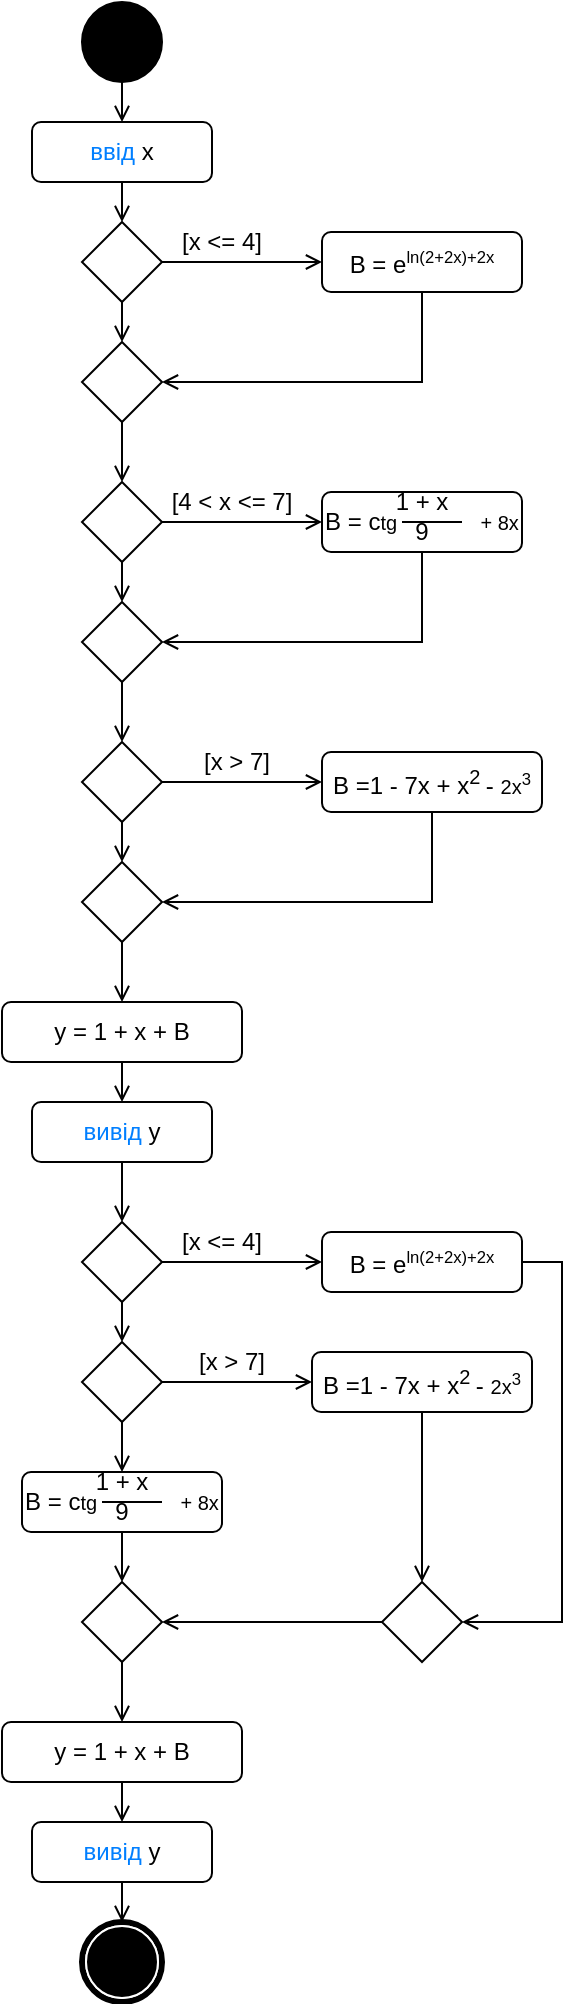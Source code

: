 <mxfile version="15.3.5" type="device"><diagram name="Page-1" id="0783ab3e-0a74-02c8-0abd-f7b4e66b4bec"><mxGraphModel dx="733" dy="660" grid="1" gridSize="10" guides="1" tooltips="1" connect="1" arrows="1" fold="1" page="1" pageScale="1" pageWidth="850" pageHeight="1100" background="none" math="0" shadow="0"><root><mxCell id="0"/><mxCell id="1" parent="0"/><mxCell id="hS_jSJqkfik35FkemyzX-2" style="edgeStyle=none;curved=1;rounded=0;orthogonalLoop=1;jettySize=auto;html=1;exitX=0.5;exitY=1;exitDx=0;exitDy=0;entryX=0.5;entryY=0;entryDx=0;entryDy=0;endArrow=open;sourcePerimeterSpacing=8;targetPerimeterSpacing=8;endFill=0;" parent="1" source="60571a20871a0731-4" target="hS_jSJqkfik35FkemyzX-1" edge="1"><mxGeometry relative="1" as="geometry"/></mxCell><mxCell id="60571a20871a0731-4" value="" style="ellipse;whiteSpace=wrap;html=1;rounded=0;shadow=0;comic=0;labelBackgroundColor=none;strokeWidth=1;fillColor=#000000;fontFamily=Verdana;fontSize=12;align=center;" parent="1" vertex="1"><mxGeometry x="400" y="10" width="40" height="40" as="geometry"/></mxCell><mxCell id="60571a20871a0731-5" value="" style="shape=mxgraph.bpmn.shape;html=1;verticalLabelPosition=bottom;labelBackgroundColor=#ffffff;verticalAlign=top;perimeter=ellipsePerimeter;outline=end;symbol=terminate;rounded=0;shadow=0;comic=0;strokeWidth=1;fontFamily=Verdana;fontSize=12;align=center;" parent="1" vertex="1"><mxGeometry x="400" y="970" width="40" height="40" as="geometry"/></mxCell><mxCell id="hS_jSJqkfik35FkemyzX-10" style="edgeStyle=none;curved=1;rounded=0;orthogonalLoop=1;jettySize=auto;html=1;exitX=0.5;exitY=1;exitDx=0;exitDy=0;entryX=0.5;entryY=0;entryDx=0;entryDy=0;endArrow=open;endFill=0;sourcePerimeterSpacing=8;targetPerimeterSpacing=8;" parent="1" source="hS_jSJqkfik35FkemyzX-1" target="hS_jSJqkfik35FkemyzX-4" edge="1"><mxGeometry relative="1" as="geometry"/></mxCell><mxCell id="hS_jSJqkfik35FkemyzX-1" value="&lt;font color=&quot;#007fff&quot;&gt;ввід&lt;/font&gt; x" style="rounded=1;whiteSpace=wrap;html=1;hachureGap=4;pointerEvents=0;" parent="1" vertex="1"><mxGeometry x="375" y="70" width="90" height="30" as="geometry"/></mxCell><mxCell id="hS_jSJqkfik35FkemyzX-11" style="edgeStyle=none;curved=1;rounded=0;orthogonalLoop=1;jettySize=auto;html=1;exitX=0.5;exitY=1;exitDx=0;exitDy=0;entryX=0.5;entryY=0;entryDx=0;entryDy=0;endArrow=open;endFill=0;sourcePerimeterSpacing=8;targetPerimeterSpacing=8;" parent="1" source="hS_jSJqkfik35FkemyzX-4" target="hS_jSJqkfik35FkemyzX-5" edge="1"><mxGeometry relative="1" as="geometry"/></mxCell><mxCell id="hS_jSJqkfik35FkemyzX-17" style="edgeStyle=none;curved=1;rounded=0;orthogonalLoop=1;jettySize=auto;html=1;exitX=1;exitY=0.5;exitDx=0;exitDy=0;entryX=0;entryY=0.5;entryDx=0;entryDy=0;endArrow=open;endFill=0;sourcePerimeterSpacing=8;targetPerimeterSpacing=8;" parent="1" source="hS_jSJqkfik35FkemyzX-4" target="hS_jSJqkfik35FkemyzX-16" edge="1"><mxGeometry relative="1" as="geometry"/></mxCell><mxCell id="hS_jSJqkfik35FkemyzX-4" value="" style="rhombus;whiteSpace=wrap;html=1;hachureGap=4;pointerEvents=0;" parent="1" vertex="1"><mxGeometry x="400" y="120" width="40" height="40" as="geometry"/></mxCell><mxCell id="hS_jSJqkfik35FkemyzX-12" style="edgeStyle=none;curved=1;rounded=0;orthogonalLoop=1;jettySize=auto;html=1;exitX=0.5;exitY=1;exitDx=0;exitDy=0;entryX=0.5;entryY=0;entryDx=0;entryDy=0;endArrow=open;endFill=0;sourcePerimeterSpacing=8;targetPerimeterSpacing=8;" parent="1" source="hS_jSJqkfik35FkemyzX-5" target="hS_jSJqkfik35FkemyzX-6" edge="1"><mxGeometry relative="1" as="geometry"/></mxCell><mxCell id="hS_jSJqkfik35FkemyzX-5" value="" style="rhombus;whiteSpace=wrap;html=1;hachureGap=4;pointerEvents=0;" parent="1" vertex="1"><mxGeometry x="400" y="180" width="40" height="40" as="geometry"/></mxCell><mxCell id="hS_jSJqkfik35FkemyzX-13" style="edgeStyle=none;curved=1;rounded=0;orthogonalLoop=1;jettySize=auto;html=1;exitX=0.5;exitY=1;exitDx=0;exitDy=0;entryX=0.5;entryY=0;entryDx=0;entryDy=0;endArrow=open;endFill=0;sourcePerimeterSpacing=8;targetPerimeterSpacing=8;" parent="1" source="hS_jSJqkfik35FkemyzX-6" target="hS_jSJqkfik35FkemyzX-7" edge="1"><mxGeometry relative="1" as="geometry"/></mxCell><mxCell id="hS_jSJqkfik35FkemyzX-25" style="edgeStyle=none;rounded=0;orthogonalLoop=1;jettySize=auto;html=1;exitX=1;exitY=0.5;exitDx=0;exitDy=0;entryX=0;entryY=0.5;entryDx=0;entryDy=0;endArrow=open;endFill=0;sourcePerimeterSpacing=8;targetPerimeterSpacing=8;" parent="1" source="hS_jSJqkfik35FkemyzX-6" target="hS_jSJqkfik35FkemyzX-21" edge="1"><mxGeometry relative="1" as="geometry"/></mxCell><mxCell id="hS_jSJqkfik35FkemyzX-6" value="" style="rhombus;whiteSpace=wrap;html=1;hachureGap=4;pointerEvents=0;" parent="1" vertex="1"><mxGeometry x="400" y="250" width="40" height="40" as="geometry"/></mxCell><mxCell id="hS_jSJqkfik35FkemyzX-14" style="edgeStyle=none;curved=1;rounded=0;orthogonalLoop=1;jettySize=auto;html=1;exitX=0.5;exitY=1;exitDx=0;exitDy=0;entryX=0.5;entryY=0;entryDx=0;entryDy=0;endArrow=open;endFill=0;sourcePerimeterSpacing=8;targetPerimeterSpacing=8;" parent="1" source="hS_jSJqkfik35FkemyzX-7" target="hS_jSJqkfik35FkemyzX-8" edge="1"><mxGeometry relative="1" as="geometry"/></mxCell><mxCell id="hS_jSJqkfik35FkemyzX-7" value="" style="rhombus;whiteSpace=wrap;html=1;hachureGap=4;pointerEvents=0;" parent="1" vertex="1"><mxGeometry x="400" y="310" width="40" height="40" as="geometry"/></mxCell><mxCell id="hS_jSJqkfik35FkemyzX-15" style="edgeStyle=none;curved=1;rounded=0;orthogonalLoop=1;jettySize=auto;html=1;exitX=0.5;exitY=1;exitDx=0;exitDy=0;entryX=0.5;entryY=0;entryDx=0;entryDy=0;endArrow=open;endFill=0;sourcePerimeterSpacing=8;targetPerimeterSpacing=8;" parent="1" source="hS_jSJqkfik35FkemyzX-8" target="hS_jSJqkfik35FkemyzX-9" edge="1"><mxGeometry relative="1" as="geometry"/></mxCell><mxCell id="hS_jSJqkfik35FkemyzX-28" style="edgeStyle=none;rounded=0;orthogonalLoop=1;jettySize=auto;html=1;exitX=1;exitY=0.5;exitDx=0;exitDy=0;entryX=0;entryY=0.5;entryDx=0;entryDy=0;endArrow=open;endFill=0;sourcePerimeterSpacing=8;targetPerimeterSpacing=8;" parent="1" source="hS_jSJqkfik35FkemyzX-8" target="hS_jSJqkfik35FkemyzX-27" edge="1"><mxGeometry relative="1" as="geometry"/></mxCell><mxCell id="hS_jSJqkfik35FkemyzX-8" value="" style="rhombus;whiteSpace=wrap;html=1;hachureGap=4;pointerEvents=0;" parent="1" vertex="1"><mxGeometry x="400" y="380" width="40" height="40" as="geometry"/></mxCell><mxCell id="hS_jSJqkfik35FkemyzX-39" style="edgeStyle=none;rounded=0;orthogonalLoop=1;jettySize=auto;html=1;exitX=0.5;exitY=1;exitDx=0;exitDy=0;entryX=0.5;entryY=0;entryDx=0;entryDy=0;endArrow=open;endFill=0;sourcePerimeterSpacing=8;targetPerimeterSpacing=8;" parent="1" source="hS_jSJqkfik35FkemyzX-9" target="hS_jSJqkfik35FkemyzX-38" edge="1"><mxGeometry relative="1" as="geometry"/></mxCell><mxCell id="hS_jSJqkfik35FkemyzX-9" value="" style="rhombus;whiteSpace=wrap;html=1;hachureGap=4;pointerEvents=0;" parent="1" vertex="1"><mxGeometry x="400" y="440" width="40" height="40" as="geometry"/></mxCell><mxCell id="hS_jSJqkfik35FkemyzX-18" style="edgeStyle=none;rounded=0;orthogonalLoop=1;jettySize=auto;html=1;exitX=0.5;exitY=1;exitDx=0;exitDy=0;entryX=1;entryY=0.5;entryDx=0;entryDy=0;endArrow=open;endFill=0;sourcePerimeterSpacing=8;targetPerimeterSpacing=8;" parent="1" source="hS_jSJqkfik35FkemyzX-16" target="hS_jSJqkfik35FkemyzX-5" edge="1"><mxGeometry relative="1" as="geometry"><Array as="points"><mxPoint x="570" y="200"/></Array></mxGeometry></mxCell><mxCell id="hS_jSJqkfik35FkemyzX-16" value="&lt;span&gt;B = e&lt;/span&gt;&lt;span style=&quot;font-size: 10px&quot;&gt;&lt;sup&gt;ln(2+2x)+2x&lt;/sup&gt;&lt;/span&gt;" style="rounded=1;whiteSpace=wrap;html=1;hachureGap=4;pointerEvents=0;" parent="1" vertex="1"><mxGeometry x="520" y="125" width="100" height="30" as="geometry"/></mxCell><mxCell id="hS_jSJqkfik35FkemyzX-26" style="edgeStyle=none;rounded=0;orthogonalLoop=1;jettySize=auto;html=1;exitX=0.5;exitY=1;exitDx=0;exitDy=0;entryX=1;entryY=0.5;entryDx=0;entryDy=0;endArrow=open;endFill=0;sourcePerimeterSpacing=8;targetPerimeterSpacing=8;" parent="1" source="hS_jSJqkfik35FkemyzX-21" target="hS_jSJqkfik35FkemyzX-7" edge="1"><mxGeometry relative="1" as="geometry"><Array as="points"><mxPoint x="570" y="330"/></Array></mxGeometry></mxCell><mxCell id="hS_jSJqkfik35FkemyzX-21" value="B = c&lt;font size=&quot;1&quot;&gt;tg&amp;nbsp; &amp;nbsp; &amp;nbsp; &amp;nbsp; &amp;nbsp; &amp;nbsp; &amp;nbsp; &amp;nbsp;+ 8x&lt;/font&gt;" style="rounded=1;whiteSpace=wrap;html=1;hachureGap=4;pointerEvents=0;" parent="1" vertex="1"><mxGeometry x="520" y="255" width="100" height="30" as="geometry"/></mxCell><mxCell id="hS_jSJqkfik35FkemyzX-22" value="" style="endArrow=none;html=1;sourcePerimeterSpacing=8;targetPerimeterSpacing=8;strokeWidth=1;endSize=6;" parent="1" edge="1"><mxGeometry width="50" height="50" relative="1" as="geometry"><mxPoint x="560" y="270" as="sourcePoint"/><mxPoint x="590" y="270" as="targetPoint"/></mxGeometry></mxCell><mxCell id="hS_jSJqkfik35FkemyzX-23" value="1 + x" style="text;html=1;strokeColor=none;fillColor=none;align=center;verticalAlign=middle;whiteSpace=wrap;rounded=0;hachureGap=4;pointerEvents=0;" parent="1" vertex="1"><mxGeometry x="550" y="250" width="40" height="20" as="geometry"/></mxCell><mxCell id="hS_jSJqkfik35FkemyzX-24" value="9" style="text;html=1;strokeColor=none;fillColor=none;align=center;verticalAlign=middle;whiteSpace=wrap;rounded=0;hachureGap=4;pointerEvents=0;" parent="1" vertex="1"><mxGeometry x="550" y="260" width="40" height="30" as="geometry"/></mxCell><mxCell id="hS_jSJqkfik35FkemyzX-29" style="edgeStyle=none;rounded=0;orthogonalLoop=1;jettySize=auto;html=1;exitX=0.5;exitY=1;exitDx=0;exitDy=0;entryX=1;entryY=0.5;entryDx=0;entryDy=0;endArrow=open;endFill=0;sourcePerimeterSpacing=8;targetPerimeterSpacing=8;" parent="1" source="hS_jSJqkfik35FkemyzX-27" target="hS_jSJqkfik35FkemyzX-9" edge="1"><mxGeometry relative="1" as="geometry"><Array as="points"><mxPoint x="575" y="460"/></Array></mxGeometry></mxCell><mxCell id="hS_jSJqkfik35FkemyzX-27" value="B =1&amp;nbsp;- 7x + x&lt;sup&gt;2&amp;nbsp;&lt;/sup&gt;-&amp;nbsp;&lt;font size=&quot;1&quot;&gt;2x&lt;sup&gt;3&lt;/sup&gt;&lt;/font&gt;" style="rounded=1;whiteSpace=wrap;html=1;hachureGap=4;pointerEvents=0;" parent="1" vertex="1"><mxGeometry x="520" y="385" width="110" height="30" as="geometry"/></mxCell><mxCell id="hS_jSJqkfik35FkemyzX-30" value="[x &amp;lt;= 4]" style="text;html=1;strokeColor=none;fillColor=none;align=center;verticalAlign=middle;whiteSpace=wrap;rounded=0;hachureGap=4;pointerEvents=0;" parent="1" vertex="1"><mxGeometry x="420" y="120" width="100" height="20" as="geometry"/></mxCell><mxCell id="hS_jSJqkfik35FkemyzX-31" value="[4 &amp;lt; x &amp;lt;= 7]" style="text;html=1;strokeColor=none;fillColor=none;align=center;verticalAlign=middle;whiteSpace=wrap;rounded=0;hachureGap=4;pointerEvents=0;" parent="1" vertex="1"><mxGeometry x="425" y="250" width="100" height="20" as="geometry"/></mxCell><mxCell id="hS_jSJqkfik35FkemyzX-35" value="[x &amp;gt; 7]" style="text;html=1;strokeColor=none;fillColor=none;align=center;verticalAlign=middle;whiteSpace=wrap;rounded=0;hachureGap=4;pointerEvents=0;" parent="1" vertex="1"><mxGeometry x="425" y="380" width="105" height="20" as="geometry"/></mxCell><mxCell id="hS_jSJqkfik35FkemyzX-41" style="edgeStyle=none;rounded=0;orthogonalLoop=1;jettySize=auto;html=1;exitX=0.5;exitY=1;exitDx=0;exitDy=0;entryX=0.5;entryY=0;entryDx=0;entryDy=0;endArrow=open;endFill=0;sourcePerimeterSpacing=8;targetPerimeterSpacing=8;" parent="1" source="hS_jSJqkfik35FkemyzX-38" target="hS_jSJqkfik35FkemyzX-40" edge="1"><mxGeometry relative="1" as="geometry"/></mxCell><mxCell id="hS_jSJqkfik35FkemyzX-38" value="y = 1 + x + B" style="rounded=1;whiteSpace=wrap;html=1;hachureGap=4;pointerEvents=0;" parent="1" vertex="1"><mxGeometry x="360" y="510" width="120" height="30" as="geometry"/></mxCell><mxCell id="hS_jSJqkfik35FkemyzX-40" value="&lt;font color=&quot;#007fff&quot;&gt;вивід &lt;/font&gt;y" style="rounded=1;whiteSpace=wrap;html=1;hachureGap=4;pointerEvents=0;" parent="1" vertex="1"><mxGeometry x="375" y="560" width="90" height="30" as="geometry"/></mxCell><mxCell id="hS_jSJqkfik35FkemyzX-42" style="edgeStyle=none;curved=1;rounded=0;orthogonalLoop=1;jettySize=auto;html=1;exitX=0.5;exitY=1;exitDx=0;exitDy=0;entryX=0.5;entryY=0;entryDx=0;entryDy=0;endArrow=open;endFill=0;sourcePerimeterSpacing=8;targetPerimeterSpacing=8;" parent="1" target="hS_jSJqkfik35FkemyzX-44" edge="1"><mxGeometry relative="1" as="geometry"><mxPoint x="420" y="590" as="sourcePoint"/></mxGeometry></mxCell><mxCell id="hS_jSJqkfik35FkemyzX-43" style="edgeStyle=none;curved=1;rounded=0;orthogonalLoop=1;jettySize=auto;html=1;exitX=0.5;exitY=1;exitDx=0;exitDy=0;entryX=0.5;entryY=0;entryDx=0;entryDy=0;endArrow=open;endFill=0;sourcePerimeterSpacing=8;targetPerimeterSpacing=8;" parent="1" source="hS_jSJqkfik35FkemyzX-44" target="hS_jSJqkfik35FkemyzX-46" edge="1"><mxGeometry relative="1" as="geometry"/></mxCell><mxCell id="hS_jSJqkfik35FkemyzX-49" style="edgeStyle=none;rounded=0;orthogonalLoop=1;jettySize=auto;html=1;exitX=1;exitY=0.5;exitDx=0;exitDy=0;entryX=0;entryY=0.5;entryDx=0;entryDy=0;endArrow=open;endFill=0;sourcePerimeterSpacing=8;targetPerimeterSpacing=8;" parent="1" source="hS_jSJqkfik35FkemyzX-44" target="hS_jSJqkfik35FkemyzX-48" edge="1"><mxGeometry relative="1" as="geometry"/></mxCell><mxCell id="hS_jSJqkfik35FkemyzX-44" value="" style="rhombus;whiteSpace=wrap;html=1;hachureGap=4;pointerEvents=0;" parent="1" vertex="1"><mxGeometry x="400" y="620" width="40" height="40" as="geometry"/></mxCell><mxCell id="9JBN5ul5-T3MtlterUya-1" style="edgeStyle=none;rounded=0;sketch=0;orthogonalLoop=1;jettySize=auto;html=1;exitX=1;exitY=0.5;exitDx=0;exitDy=0;entryX=0;entryY=0.5;entryDx=0;entryDy=0;shadow=0;fontFamily=Architects Daughter;fontSource=https%3A%2F%2Ffonts.googleapis.com%2Fcss%3Ffamily%3DArchitects%2BDaughter;fontSize=20;startArrow=none;startFill=0;endArrow=open;endFill=0;sourcePerimeterSpacing=8;targetPerimeterSpacing=8;strokeColor=default;" edge="1" parent="1" source="hS_jSJqkfik35FkemyzX-46" target="hS_jSJqkfik35FkemyzX-57"><mxGeometry relative="1" as="geometry"/></mxCell><mxCell id="9JBN5ul5-T3MtlterUya-6" style="edgeStyle=none;rounded=0;sketch=0;orthogonalLoop=1;jettySize=auto;html=1;exitX=0.5;exitY=1;exitDx=0;exitDy=0;entryX=0.5;entryY=0;entryDx=0;entryDy=0;shadow=0;fontFamily=Architects Daughter;fontSource=https%3A%2F%2Ffonts.googleapis.com%2Fcss%3Ffamily%3DArchitects%2BDaughter;fontSize=20;startArrow=none;startFill=0;endArrow=open;endFill=0;sourcePerimeterSpacing=8;targetPerimeterSpacing=8;strokeColor=default;" edge="1" parent="1" source="hS_jSJqkfik35FkemyzX-46" target="hS_jSJqkfik35FkemyzX-50"><mxGeometry relative="1" as="geometry"/></mxCell><mxCell id="hS_jSJqkfik35FkemyzX-46" value="" style="rhombus;whiteSpace=wrap;html=1;hachureGap=4;pointerEvents=0;" parent="1" vertex="1"><mxGeometry x="400" y="680" width="40" height="40" as="geometry"/></mxCell><mxCell id="hS_jSJqkfik35FkemyzX-63" style="edgeStyle=none;rounded=0;orthogonalLoop=1;jettySize=auto;html=1;exitX=1;exitY=0.5;exitDx=0;exitDy=0;entryX=1;entryY=0.5;entryDx=0;entryDy=0;endArrow=open;endFill=0;sourcePerimeterSpacing=8;targetPerimeterSpacing=8;" parent="1" source="hS_jSJqkfik35FkemyzX-48" target="hS_jSJqkfik35FkemyzX-59" edge="1"><mxGeometry relative="1" as="geometry"><Array as="points"><mxPoint x="640" y="640"/><mxPoint x="640" y="820"/></Array></mxGeometry></mxCell><mxCell id="hS_jSJqkfik35FkemyzX-48" value="&lt;span&gt;B = e&lt;/span&gt;&lt;span style=&quot;font-size: 10px&quot;&gt;&lt;sup&gt;ln(2+2x)+2x&lt;/sup&gt;&lt;/span&gt;" style="rounded=1;whiteSpace=wrap;html=1;hachureGap=4;pointerEvents=0;" parent="1" vertex="1"><mxGeometry x="520" y="625" width="100" height="30" as="geometry"/></mxCell><mxCell id="9JBN5ul5-T3MtlterUya-7" style="edgeStyle=none;rounded=0;sketch=0;orthogonalLoop=1;jettySize=auto;html=1;exitX=0.5;exitY=1;exitDx=0;exitDy=0;entryX=0.5;entryY=0;entryDx=0;entryDy=0;shadow=0;fontFamily=Architects Daughter;fontSource=https%3A%2F%2Ffonts.googleapis.com%2Fcss%3Ffamily%3DArchitects%2BDaughter;fontSize=20;startArrow=none;startFill=0;endArrow=open;endFill=0;sourcePerimeterSpacing=8;targetPerimeterSpacing=8;strokeColor=default;" edge="1" parent="1" source="hS_jSJqkfik35FkemyzX-50" target="hS_jSJqkfik35FkemyzX-58"><mxGeometry relative="1" as="geometry"/></mxCell><mxCell id="hS_jSJqkfik35FkemyzX-50" value="B = c&lt;font size=&quot;1&quot;&gt;tg&amp;nbsp; &amp;nbsp; &amp;nbsp; &amp;nbsp; &amp;nbsp; &amp;nbsp; &amp;nbsp; &amp;nbsp;+ 8x&lt;/font&gt;" style="rounded=1;whiteSpace=wrap;html=1;hachureGap=4;pointerEvents=0;" parent="1" vertex="1"><mxGeometry x="370" y="745" width="100" height="30" as="geometry"/></mxCell><mxCell id="hS_jSJqkfik35FkemyzX-51" value="" style="endArrow=none;html=1;sourcePerimeterSpacing=8;targetPerimeterSpacing=8;strokeWidth=1;endSize=6;" parent="1" edge="1"><mxGeometry width="50" height="50" relative="1" as="geometry"><mxPoint x="410" y="760" as="sourcePoint"/><mxPoint x="440" y="760" as="targetPoint"/></mxGeometry></mxCell><mxCell id="hS_jSJqkfik35FkemyzX-52" value="1 + x" style="text;html=1;strokeColor=none;fillColor=none;align=center;verticalAlign=middle;whiteSpace=wrap;rounded=0;hachureGap=4;pointerEvents=0;" parent="1" vertex="1"><mxGeometry x="400" y="740" width="40" height="20" as="geometry"/></mxCell><mxCell id="hS_jSJqkfik35FkemyzX-53" value="9" style="text;html=1;strokeColor=none;fillColor=none;align=center;verticalAlign=middle;whiteSpace=wrap;rounded=0;hachureGap=4;pointerEvents=0;" parent="1" vertex="1"><mxGeometry x="400" y="750" width="40" height="30" as="geometry"/></mxCell><mxCell id="hS_jSJqkfik35FkemyzX-55" value="[x &amp;lt;= 4]" style="text;html=1;strokeColor=none;fillColor=none;align=center;verticalAlign=middle;whiteSpace=wrap;rounded=0;hachureGap=4;pointerEvents=0;" parent="1" vertex="1"><mxGeometry x="420" y="620" width="100" height="20" as="geometry"/></mxCell><mxCell id="hS_jSJqkfik35FkemyzX-56" value="[x &amp;gt; 7]" style="text;html=1;strokeColor=none;fillColor=none;align=center;verticalAlign=middle;whiteSpace=wrap;rounded=0;hachureGap=4;pointerEvents=0;" parent="1" vertex="1"><mxGeometry x="425" y="680" width="100" height="20" as="geometry"/></mxCell><mxCell id="9JBN5ul5-T3MtlterUya-8" style="edgeStyle=none;rounded=0;sketch=0;orthogonalLoop=1;jettySize=auto;html=1;exitX=0.5;exitY=1;exitDx=0;exitDy=0;entryX=0.5;entryY=0;entryDx=0;entryDy=0;shadow=0;fontFamily=Architects Daughter;fontSource=https%3A%2F%2Ffonts.googleapis.com%2Fcss%3Ffamily%3DArchitects%2BDaughter;fontSize=20;startArrow=none;startFill=0;endArrow=open;endFill=0;sourcePerimeterSpacing=8;targetPerimeterSpacing=8;strokeColor=default;" edge="1" parent="1" source="hS_jSJqkfik35FkemyzX-57" target="hS_jSJqkfik35FkemyzX-59"><mxGeometry relative="1" as="geometry"/></mxCell><mxCell id="hS_jSJqkfik35FkemyzX-57" value="B =1&amp;nbsp;- 7x + x&lt;sup&gt;2&amp;nbsp;&lt;/sup&gt;-&amp;nbsp;&lt;font size=&quot;1&quot;&gt;2x&lt;sup&gt;3&lt;/sup&gt;&lt;/font&gt;" style="rounded=1;whiteSpace=wrap;html=1;hachureGap=4;pointerEvents=0;" parent="1" vertex="1"><mxGeometry x="515" y="685" width="110" height="30" as="geometry"/></mxCell><mxCell id="hS_jSJqkfik35FkemyzX-58" value="" style="rhombus;whiteSpace=wrap;html=1;hachureGap=4;pointerEvents=0;" parent="1" vertex="1"><mxGeometry x="400" y="800" width="40" height="40" as="geometry"/></mxCell><mxCell id="hS_jSJqkfik35FkemyzX-61" style="edgeStyle=none;rounded=0;orthogonalLoop=1;jettySize=auto;html=1;exitX=0;exitY=0.5;exitDx=0;exitDy=0;entryX=1;entryY=0.5;entryDx=0;entryDy=0;endArrow=open;endFill=0;sourcePerimeterSpacing=8;targetPerimeterSpacing=8;" parent="1" source="hS_jSJqkfik35FkemyzX-59" target="hS_jSJqkfik35FkemyzX-58" edge="1"><mxGeometry relative="1" as="geometry"/></mxCell><mxCell id="hS_jSJqkfik35FkemyzX-59" value="" style="rhombus;whiteSpace=wrap;html=1;hachureGap=4;pointerEvents=0;" parent="1" vertex="1"><mxGeometry x="550" y="800" width="40" height="40" as="geometry"/></mxCell><mxCell id="hS_jSJqkfik35FkemyzX-64" style="edgeStyle=none;rounded=0;orthogonalLoop=1;jettySize=auto;html=1;exitX=0.5;exitY=1;exitDx=0;exitDy=0;entryX=0.5;entryY=0;entryDx=0;entryDy=0;endArrow=open;endFill=0;sourcePerimeterSpacing=8;targetPerimeterSpacing=8;" parent="1" target="hS_jSJqkfik35FkemyzX-65" edge="1"><mxGeometry relative="1" as="geometry"><mxPoint x="420" y="840" as="sourcePoint"/></mxGeometry></mxCell><mxCell id="hS_jSJqkfik35FkemyzX-65" value="y = 1 + x + B" style="rounded=1;whiteSpace=wrap;html=1;hachureGap=4;pointerEvents=0;" parent="1" vertex="1"><mxGeometry x="360" y="870" width="120" height="30" as="geometry"/></mxCell><mxCell id="hS_jSJqkfik35FkemyzX-66" style="edgeStyle=none;rounded=0;orthogonalLoop=1;jettySize=auto;html=1;exitX=0.5;exitY=1;exitDx=0;exitDy=0;entryX=0.5;entryY=0;entryDx=0;entryDy=0;endArrow=open;endFill=0;sourcePerimeterSpacing=8;targetPerimeterSpacing=8;" parent="1" target="hS_jSJqkfik35FkemyzX-67" edge="1"><mxGeometry relative="1" as="geometry"><mxPoint x="420" y="900" as="sourcePoint"/></mxGeometry></mxCell><mxCell id="hS_jSJqkfik35FkemyzX-68" style="edgeStyle=none;rounded=0;orthogonalLoop=1;jettySize=auto;html=1;exitX=0.5;exitY=1;exitDx=0;exitDy=0;entryX=0.5;entryY=0;entryDx=0;entryDy=0;endArrow=open;endFill=0;sourcePerimeterSpacing=8;targetPerimeterSpacing=8;" parent="1" source="hS_jSJqkfik35FkemyzX-67" target="60571a20871a0731-5" edge="1"><mxGeometry relative="1" as="geometry"/></mxCell><mxCell id="hS_jSJqkfik35FkemyzX-67" value="&lt;font color=&quot;#007fff&quot;&gt;вивід &lt;/font&gt;y" style="rounded=1;whiteSpace=wrap;html=1;hachureGap=4;pointerEvents=0;" parent="1" vertex="1"><mxGeometry x="375" y="920" width="90" height="30" as="geometry"/></mxCell></root></mxGraphModel></diagram></mxfile>